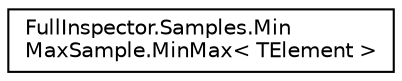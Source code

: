 digraph "Graphical Class Hierarchy"
{
  edge [fontname="Helvetica",fontsize="10",labelfontname="Helvetica",labelfontsize="10"];
  node [fontname="Helvetica",fontsize="10",shape=record];
  rankdir="LR";
  Node1 [label="FullInspector.Samples.Min\lMaxSample.MinMax\< TElement \>",height=0.2,width=0.4,color="black", fillcolor="white", style="filled",URL="$struct_full_inspector_1_1_samples_1_1_min_max_sample_1_1_min_max_3_01_t_element_01_4.html"];
}
